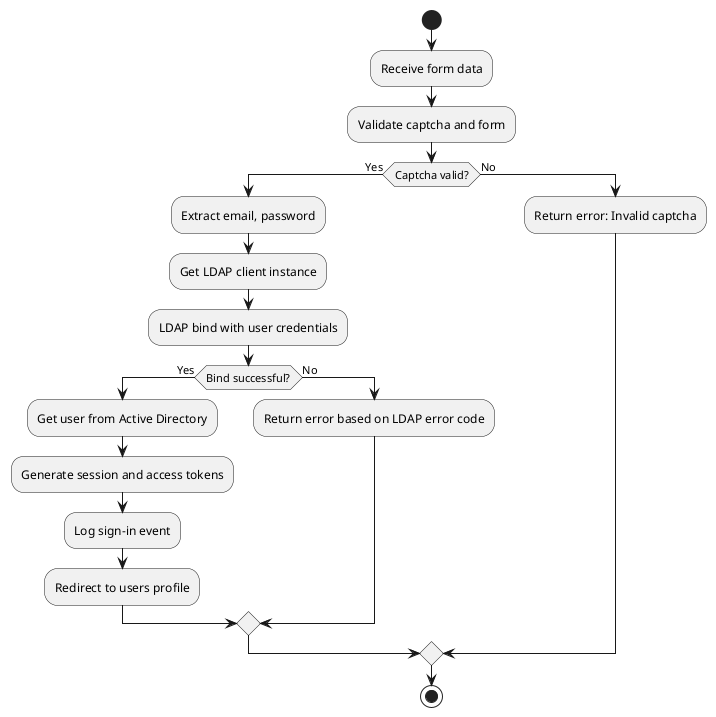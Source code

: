 @startuml flow-diagram signin
start
:Receive form data;
:Validate captcha and form;
if (Captcha valid?) then (Yes)
    :Extract email, password;
    :Get LDAP client instance;
    :LDAP bind with user credentials;
    if (Bind successful?) then (Yes)
        :Get user from Active Directory;
        :Generate session and access tokens;
        :Log sign-in event;
        :Redirect to users profile;
    else (No)
        :Return error based on LDAP error code;
    endif
else (No)
    :Return error: Invalid captcha;
endif
stop
@enduml

